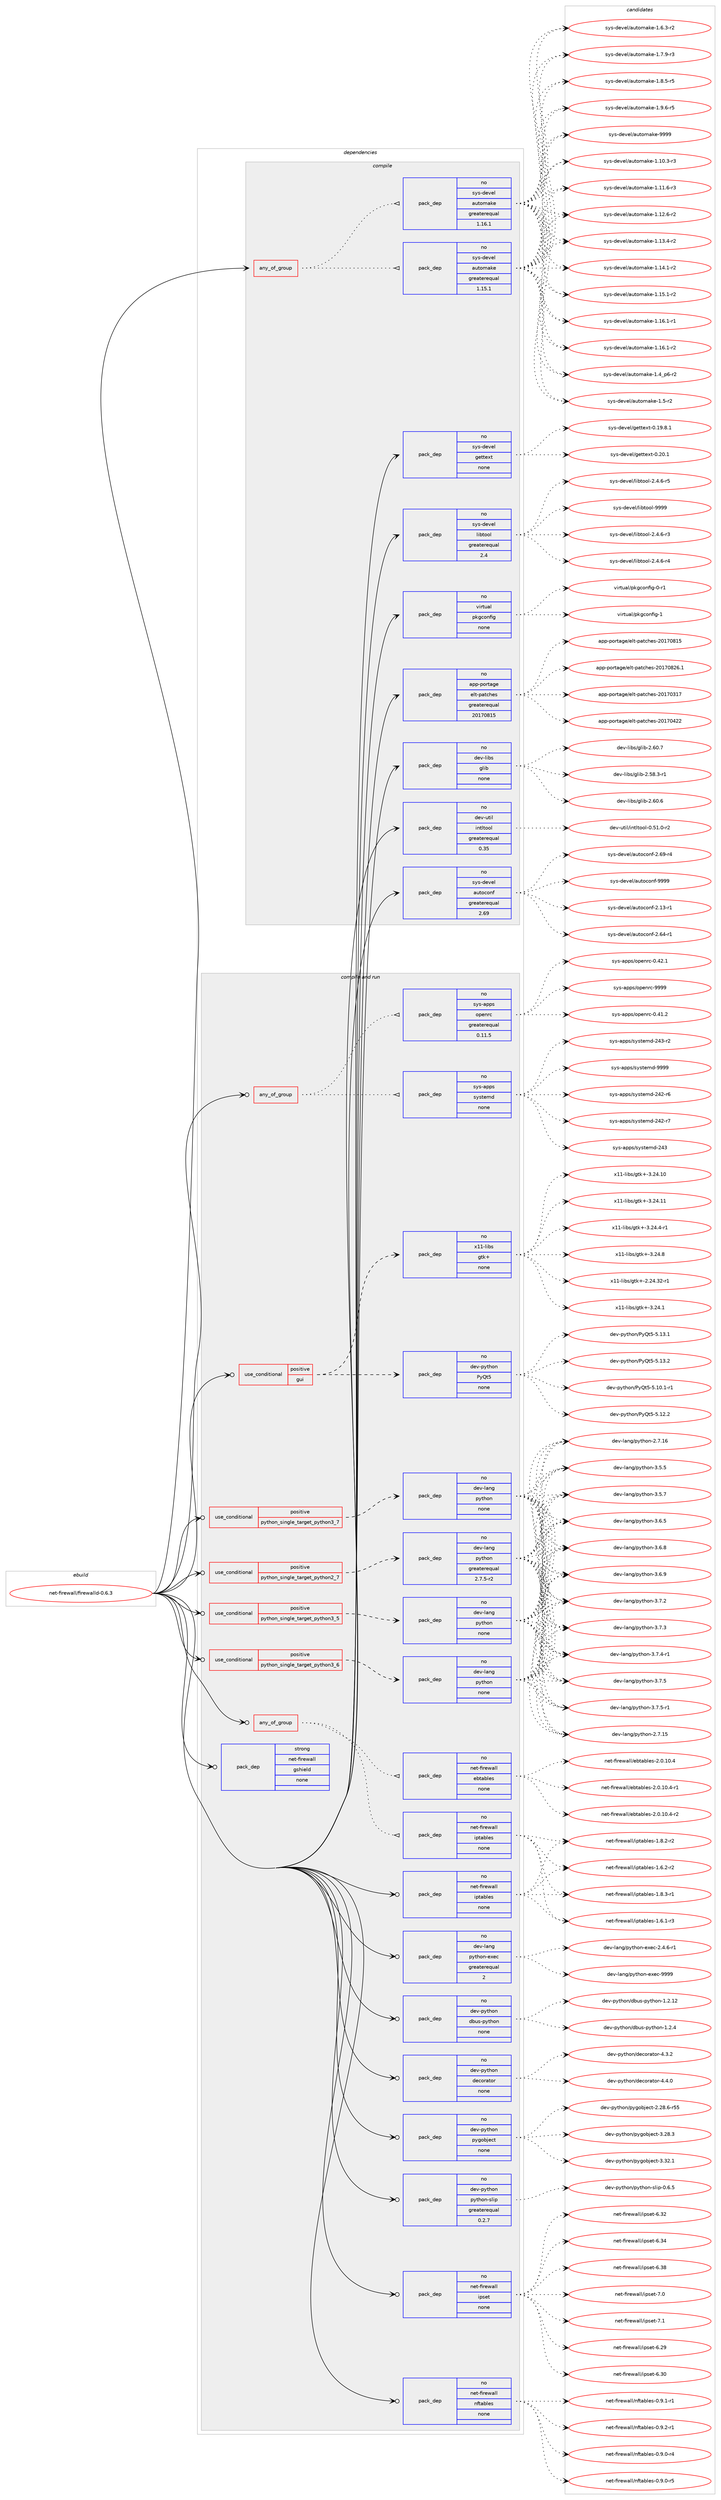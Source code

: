 digraph prolog {

# *************
# Graph options
# *************

newrank=true;
concentrate=true;
compound=true;
graph [rankdir=LR,fontname=Helvetica,fontsize=10,ranksep=1.5];#, ranksep=2.5, nodesep=0.2];
edge  [arrowhead=vee];
node  [fontname=Helvetica,fontsize=10];

# **********
# The ebuild
# **********

subgraph cluster_leftcol {
color=gray;
rank=same;
label=<<i>ebuild</i>>;
id [label="net-firewall/firewalld-0.6.3", color=red, width=4, href="../net-firewall/firewalld-0.6.3.svg"];
}

# ****************
# The dependencies
# ****************

subgraph cluster_midcol {
color=gray;
label=<<i>dependencies</i>>;
subgraph cluster_compile {
fillcolor="#eeeeee";
style=filled;
label=<<i>compile</i>>;
subgraph any13870 {
dependency818907 [label=<<TABLE BORDER="0" CELLBORDER="1" CELLSPACING="0" CELLPADDING="4"><TR><TD CELLPADDING="10">any_of_group</TD></TR></TABLE>>, shape=none, color=red];subgraph pack605125 {
dependency818908 [label=<<TABLE BORDER="0" CELLBORDER="1" CELLSPACING="0" CELLPADDING="4" WIDTH="220"><TR><TD ROWSPAN="6" CELLPADDING="30">pack_dep</TD></TR><TR><TD WIDTH="110">no</TD></TR><TR><TD>sys-devel</TD></TR><TR><TD>automake</TD></TR><TR><TD>greaterequal</TD></TR><TR><TD>1.16.1</TD></TR></TABLE>>, shape=none, color=blue];
}
dependency818907:e -> dependency818908:w [weight=20,style="dotted",arrowhead="oinv"];
subgraph pack605126 {
dependency818909 [label=<<TABLE BORDER="0" CELLBORDER="1" CELLSPACING="0" CELLPADDING="4" WIDTH="220"><TR><TD ROWSPAN="6" CELLPADDING="30">pack_dep</TD></TR><TR><TD WIDTH="110">no</TD></TR><TR><TD>sys-devel</TD></TR><TR><TD>automake</TD></TR><TR><TD>greaterequal</TD></TR><TR><TD>1.15.1</TD></TR></TABLE>>, shape=none, color=blue];
}
dependency818907:e -> dependency818909:w [weight=20,style="dotted",arrowhead="oinv"];
}
id:e -> dependency818907:w [weight=20,style="solid",arrowhead="vee"];
subgraph pack605127 {
dependency818910 [label=<<TABLE BORDER="0" CELLBORDER="1" CELLSPACING="0" CELLPADDING="4" WIDTH="220"><TR><TD ROWSPAN="6" CELLPADDING="30">pack_dep</TD></TR><TR><TD WIDTH="110">no</TD></TR><TR><TD>app-portage</TD></TR><TR><TD>elt-patches</TD></TR><TR><TD>greaterequal</TD></TR><TR><TD>20170815</TD></TR></TABLE>>, shape=none, color=blue];
}
id:e -> dependency818910:w [weight=20,style="solid",arrowhead="vee"];
subgraph pack605128 {
dependency818911 [label=<<TABLE BORDER="0" CELLBORDER="1" CELLSPACING="0" CELLPADDING="4" WIDTH="220"><TR><TD ROWSPAN="6" CELLPADDING="30">pack_dep</TD></TR><TR><TD WIDTH="110">no</TD></TR><TR><TD>dev-libs</TD></TR><TR><TD>glib</TD></TR><TR><TD>none</TD></TR><TR><TD></TD></TR></TABLE>>, shape=none, color=blue];
}
id:e -> dependency818911:w [weight=20,style="solid",arrowhead="vee"];
subgraph pack605129 {
dependency818912 [label=<<TABLE BORDER="0" CELLBORDER="1" CELLSPACING="0" CELLPADDING="4" WIDTH="220"><TR><TD ROWSPAN="6" CELLPADDING="30">pack_dep</TD></TR><TR><TD WIDTH="110">no</TD></TR><TR><TD>dev-util</TD></TR><TR><TD>intltool</TD></TR><TR><TD>greaterequal</TD></TR><TR><TD>0.35</TD></TR></TABLE>>, shape=none, color=blue];
}
id:e -> dependency818912:w [weight=20,style="solid",arrowhead="vee"];
subgraph pack605130 {
dependency818913 [label=<<TABLE BORDER="0" CELLBORDER="1" CELLSPACING="0" CELLPADDING="4" WIDTH="220"><TR><TD ROWSPAN="6" CELLPADDING="30">pack_dep</TD></TR><TR><TD WIDTH="110">no</TD></TR><TR><TD>sys-devel</TD></TR><TR><TD>autoconf</TD></TR><TR><TD>greaterequal</TD></TR><TR><TD>2.69</TD></TR></TABLE>>, shape=none, color=blue];
}
id:e -> dependency818913:w [weight=20,style="solid",arrowhead="vee"];
subgraph pack605131 {
dependency818914 [label=<<TABLE BORDER="0" CELLBORDER="1" CELLSPACING="0" CELLPADDING="4" WIDTH="220"><TR><TD ROWSPAN="6" CELLPADDING="30">pack_dep</TD></TR><TR><TD WIDTH="110">no</TD></TR><TR><TD>sys-devel</TD></TR><TR><TD>gettext</TD></TR><TR><TD>none</TD></TR><TR><TD></TD></TR></TABLE>>, shape=none, color=blue];
}
id:e -> dependency818914:w [weight=20,style="solid",arrowhead="vee"];
subgraph pack605132 {
dependency818915 [label=<<TABLE BORDER="0" CELLBORDER="1" CELLSPACING="0" CELLPADDING="4" WIDTH="220"><TR><TD ROWSPAN="6" CELLPADDING="30">pack_dep</TD></TR><TR><TD WIDTH="110">no</TD></TR><TR><TD>sys-devel</TD></TR><TR><TD>libtool</TD></TR><TR><TD>greaterequal</TD></TR><TR><TD>2.4</TD></TR></TABLE>>, shape=none, color=blue];
}
id:e -> dependency818915:w [weight=20,style="solid",arrowhead="vee"];
subgraph pack605133 {
dependency818916 [label=<<TABLE BORDER="0" CELLBORDER="1" CELLSPACING="0" CELLPADDING="4" WIDTH="220"><TR><TD ROWSPAN="6" CELLPADDING="30">pack_dep</TD></TR><TR><TD WIDTH="110">no</TD></TR><TR><TD>virtual</TD></TR><TR><TD>pkgconfig</TD></TR><TR><TD>none</TD></TR><TR><TD></TD></TR></TABLE>>, shape=none, color=blue];
}
id:e -> dependency818916:w [weight=20,style="solid",arrowhead="vee"];
}
subgraph cluster_compileandrun {
fillcolor="#eeeeee";
style=filled;
label=<<i>compile and run</i>>;
subgraph any13871 {
dependency818917 [label=<<TABLE BORDER="0" CELLBORDER="1" CELLSPACING="0" CELLPADDING="4"><TR><TD CELLPADDING="10">any_of_group</TD></TR></TABLE>>, shape=none, color=red];subgraph pack605134 {
dependency818918 [label=<<TABLE BORDER="0" CELLBORDER="1" CELLSPACING="0" CELLPADDING="4" WIDTH="220"><TR><TD ROWSPAN="6" CELLPADDING="30">pack_dep</TD></TR><TR><TD WIDTH="110">no</TD></TR><TR><TD>net-firewall</TD></TR><TR><TD>ebtables</TD></TR><TR><TD>none</TD></TR><TR><TD></TD></TR></TABLE>>, shape=none, color=blue];
}
dependency818917:e -> dependency818918:w [weight=20,style="dotted",arrowhead="oinv"];
subgraph pack605135 {
dependency818919 [label=<<TABLE BORDER="0" CELLBORDER="1" CELLSPACING="0" CELLPADDING="4" WIDTH="220"><TR><TD ROWSPAN="6" CELLPADDING="30">pack_dep</TD></TR><TR><TD WIDTH="110">no</TD></TR><TR><TD>net-firewall</TD></TR><TR><TD>iptables</TD></TR><TR><TD>none</TD></TR><TR><TD></TD></TR></TABLE>>, shape=none, color=blue];
}
dependency818917:e -> dependency818919:w [weight=20,style="dotted",arrowhead="oinv"];
}
id:e -> dependency818917:w [weight=20,style="solid",arrowhead="odotvee"];
subgraph any13872 {
dependency818920 [label=<<TABLE BORDER="0" CELLBORDER="1" CELLSPACING="0" CELLPADDING="4"><TR><TD CELLPADDING="10">any_of_group</TD></TR></TABLE>>, shape=none, color=red];subgraph pack605136 {
dependency818921 [label=<<TABLE BORDER="0" CELLBORDER="1" CELLSPACING="0" CELLPADDING="4" WIDTH="220"><TR><TD ROWSPAN="6" CELLPADDING="30">pack_dep</TD></TR><TR><TD WIDTH="110">no</TD></TR><TR><TD>sys-apps</TD></TR><TR><TD>openrc</TD></TR><TR><TD>greaterequal</TD></TR><TR><TD>0.11.5</TD></TR></TABLE>>, shape=none, color=blue];
}
dependency818920:e -> dependency818921:w [weight=20,style="dotted",arrowhead="oinv"];
subgraph pack605137 {
dependency818922 [label=<<TABLE BORDER="0" CELLBORDER="1" CELLSPACING="0" CELLPADDING="4" WIDTH="220"><TR><TD ROWSPAN="6" CELLPADDING="30">pack_dep</TD></TR><TR><TD WIDTH="110">no</TD></TR><TR><TD>sys-apps</TD></TR><TR><TD>systemd</TD></TR><TR><TD>none</TD></TR><TR><TD></TD></TR></TABLE>>, shape=none, color=blue];
}
dependency818920:e -> dependency818922:w [weight=20,style="dotted",arrowhead="oinv"];
}
id:e -> dependency818920:w [weight=20,style="solid",arrowhead="odotvee"];
subgraph cond199461 {
dependency818923 [label=<<TABLE BORDER="0" CELLBORDER="1" CELLSPACING="0" CELLPADDING="4"><TR><TD ROWSPAN="3" CELLPADDING="10">use_conditional</TD></TR><TR><TD>positive</TD></TR><TR><TD>gui</TD></TR></TABLE>>, shape=none, color=red];
subgraph pack605138 {
dependency818924 [label=<<TABLE BORDER="0" CELLBORDER="1" CELLSPACING="0" CELLPADDING="4" WIDTH="220"><TR><TD ROWSPAN="6" CELLPADDING="30">pack_dep</TD></TR><TR><TD WIDTH="110">no</TD></TR><TR><TD>x11-libs</TD></TR><TR><TD>gtk+</TD></TR><TR><TD>none</TD></TR><TR><TD></TD></TR></TABLE>>, shape=none, color=blue];
}
dependency818923:e -> dependency818924:w [weight=20,style="dashed",arrowhead="vee"];
subgraph pack605139 {
dependency818925 [label=<<TABLE BORDER="0" CELLBORDER="1" CELLSPACING="0" CELLPADDING="4" WIDTH="220"><TR><TD ROWSPAN="6" CELLPADDING="30">pack_dep</TD></TR><TR><TD WIDTH="110">no</TD></TR><TR><TD>dev-python</TD></TR><TR><TD>PyQt5</TD></TR><TR><TD>none</TD></TR><TR><TD></TD></TR></TABLE>>, shape=none, color=blue];
}
dependency818923:e -> dependency818925:w [weight=20,style="dashed",arrowhead="vee"];
}
id:e -> dependency818923:w [weight=20,style="solid",arrowhead="odotvee"];
subgraph cond199462 {
dependency818926 [label=<<TABLE BORDER="0" CELLBORDER="1" CELLSPACING="0" CELLPADDING="4"><TR><TD ROWSPAN="3" CELLPADDING="10">use_conditional</TD></TR><TR><TD>positive</TD></TR><TR><TD>python_single_target_python2_7</TD></TR></TABLE>>, shape=none, color=red];
subgraph pack605140 {
dependency818927 [label=<<TABLE BORDER="0" CELLBORDER="1" CELLSPACING="0" CELLPADDING="4" WIDTH="220"><TR><TD ROWSPAN="6" CELLPADDING="30">pack_dep</TD></TR><TR><TD WIDTH="110">no</TD></TR><TR><TD>dev-lang</TD></TR><TR><TD>python</TD></TR><TR><TD>greaterequal</TD></TR><TR><TD>2.7.5-r2</TD></TR></TABLE>>, shape=none, color=blue];
}
dependency818926:e -> dependency818927:w [weight=20,style="dashed",arrowhead="vee"];
}
id:e -> dependency818926:w [weight=20,style="solid",arrowhead="odotvee"];
subgraph cond199463 {
dependency818928 [label=<<TABLE BORDER="0" CELLBORDER="1" CELLSPACING="0" CELLPADDING="4"><TR><TD ROWSPAN="3" CELLPADDING="10">use_conditional</TD></TR><TR><TD>positive</TD></TR><TR><TD>python_single_target_python3_5</TD></TR></TABLE>>, shape=none, color=red];
subgraph pack605141 {
dependency818929 [label=<<TABLE BORDER="0" CELLBORDER="1" CELLSPACING="0" CELLPADDING="4" WIDTH="220"><TR><TD ROWSPAN="6" CELLPADDING="30">pack_dep</TD></TR><TR><TD WIDTH="110">no</TD></TR><TR><TD>dev-lang</TD></TR><TR><TD>python</TD></TR><TR><TD>none</TD></TR><TR><TD></TD></TR></TABLE>>, shape=none, color=blue];
}
dependency818928:e -> dependency818929:w [weight=20,style="dashed",arrowhead="vee"];
}
id:e -> dependency818928:w [weight=20,style="solid",arrowhead="odotvee"];
subgraph cond199464 {
dependency818930 [label=<<TABLE BORDER="0" CELLBORDER="1" CELLSPACING="0" CELLPADDING="4"><TR><TD ROWSPAN="3" CELLPADDING="10">use_conditional</TD></TR><TR><TD>positive</TD></TR><TR><TD>python_single_target_python3_6</TD></TR></TABLE>>, shape=none, color=red];
subgraph pack605142 {
dependency818931 [label=<<TABLE BORDER="0" CELLBORDER="1" CELLSPACING="0" CELLPADDING="4" WIDTH="220"><TR><TD ROWSPAN="6" CELLPADDING="30">pack_dep</TD></TR><TR><TD WIDTH="110">no</TD></TR><TR><TD>dev-lang</TD></TR><TR><TD>python</TD></TR><TR><TD>none</TD></TR><TR><TD></TD></TR></TABLE>>, shape=none, color=blue];
}
dependency818930:e -> dependency818931:w [weight=20,style="dashed",arrowhead="vee"];
}
id:e -> dependency818930:w [weight=20,style="solid",arrowhead="odotvee"];
subgraph cond199465 {
dependency818932 [label=<<TABLE BORDER="0" CELLBORDER="1" CELLSPACING="0" CELLPADDING="4"><TR><TD ROWSPAN="3" CELLPADDING="10">use_conditional</TD></TR><TR><TD>positive</TD></TR><TR><TD>python_single_target_python3_7</TD></TR></TABLE>>, shape=none, color=red];
subgraph pack605143 {
dependency818933 [label=<<TABLE BORDER="0" CELLBORDER="1" CELLSPACING="0" CELLPADDING="4" WIDTH="220"><TR><TD ROWSPAN="6" CELLPADDING="30">pack_dep</TD></TR><TR><TD WIDTH="110">no</TD></TR><TR><TD>dev-lang</TD></TR><TR><TD>python</TD></TR><TR><TD>none</TD></TR><TR><TD></TD></TR></TABLE>>, shape=none, color=blue];
}
dependency818932:e -> dependency818933:w [weight=20,style="dashed",arrowhead="vee"];
}
id:e -> dependency818932:w [weight=20,style="solid",arrowhead="odotvee"];
subgraph pack605144 {
dependency818934 [label=<<TABLE BORDER="0" CELLBORDER="1" CELLSPACING="0" CELLPADDING="4" WIDTH="220"><TR><TD ROWSPAN="6" CELLPADDING="30">pack_dep</TD></TR><TR><TD WIDTH="110">no</TD></TR><TR><TD>dev-lang</TD></TR><TR><TD>python-exec</TD></TR><TR><TD>greaterequal</TD></TR><TR><TD>2</TD></TR></TABLE>>, shape=none, color=blue];
}
id:e -> dependency818934:w [weight=20,style="solid",arrowhead="odotvee"];
subgraph pack605145 {
dependency818935 [label=<<TABLE BORDER="0" CELLBORDER="1" CELLSPACING="0" CELLPADDING="4" WIDTH="220"><TR><TD ROWSPAN="6" CELLPADDING="30">pack_dep</TD></TR><TR><TD WIDTH="110">no</TD></TR><TR><TD>dev-python</TD></TR><TR><TD>dbus-python</TD></TR><TR><TD>none</TD></TR><TR><TD></TD></TR></TABLE>>, shape=none, color=blue];
}
id:e -> dependency818935:w [weight=20,style="solid",arrowhead="odotvee"];
subgraph pack605146 {
dependency818936 [label=<<TABLE BORDER="0" CELLBORDER="1" CELLSPACING="0" CELLPADDING="4" WIDTH="220"><TR><TD ROWSPAN="6" CELLPADDING="30">pack_dep</TD></TR><TR><TD WIDTH="110">no</TD></TR><TR><TD>dev-python</TD></TR><TR><TD>decorator</TD></TR><TR><TD>none</TD></TR><TR><TD></TD></TR></TABLE>>, shape=none, color=blue];
}
id:e -> dependency818936:w [weight=20,style="solid",arrowhead="odotvee"];
subgraph pack605147 {
dependency818937 [label=<<TABLE BORDER="0" CELLBORDER="1" CELLSPACING="0" CELLPADDING="4" WIDTH="220"><TR><TD ROWSPAN="6" CELLPADDING="30">pack_dep</TD></TR><TR><TD WIDTH="110">no</TD></TR><TR><TD>dev-python</TD></TR><TR><TD>pygobject</TD></TR><TR><TD>none</TD></TR><TR><TD></TD></TR></TABLE>>, shape=none, color=blue];
}
id:e -> dependency818937:w [weight=20,style="solid",arrowhead="odotvee"];
subgraph pack605148 {
dependency818938 [label=<<TABLE BORDER="0" CELLBORDER="1" CELLSPACING="0" CELLPADDING="4" WIDTH="220"><TR><TD ROWSPAN="6" CELLPADDING="30">pack_dep</TD></TR><TR><TD WIDTH="110">no</TD></TR><TR><TD>dev-python</TD></TR><TR><TD>python-slip</TD></TR><TR><TD>greaterequal</TD></TR><TR><TD>0.2.7</TD></TR></TABLE>>, shape=none, color=blue];
}
id:e -> dependency818938:w [weight=20,style="solid",arrowhead="odotvee"];
subgraph pack605149 {
dependency818939 [label=<<TABLE BORDER="0" CELLBORDER="1" CELLSPACING="0" CELLPADDING="4" WIDTH="220"><TR><TD ROWSPAN="6" CELLPADDING="30">pack_dep</TD></TR><TR><TD WIDTH="110">no</TD></TR><TR><TD>net-firewall</TD></TR><TR><TD>ipset</TD></TR><TR><TD>none</TD></TR><TR><TD></TD></TR></TABLE>>, shape=none, color=blue];
}
id:e -> dependency818939:w [weight=20,style="solid",arrowhead="odotvee"];
subgraph pack605150 {
dependency818940 [label=<<TABLE BORDER="0" CELLBORDER="1" CELLSPACING="0" CELLPADDING="4" WIDTH="220"><TR><TD ROWSPAN="6" CELLPADDING="30">pack_dep</TD></TR><TR><TD WIDTH="110">no</TD></TR><TR><TD>net-firewall</TD></TR><TR><TD>iptables</TD></TR><TR><TD>none</TD></TR><TR><TD></TD></TR></TABLE>>, shape=none, color=blue];
}
id:e -> dependency818940:w [weight=20,style="solid",arrowhead="odotvee"];
subgraph pack605151 {
dependency818941 [label=<<TABLE BORDER="0" CELLBORDER="1" CELLSPACING="0" CELLPADDING="4" WIDTH="220"><TR><TD ROWSPAN="6" CELLPADDING="30">pack_dep</TD></TR><TR><TD WIDTH="110">no</TD></TR><TR><TD>net-firewall</TD></TR><TR><TD>nftables</TD></TR><TR><TD>none</TD></TR><TR><TD></TD></TR></TABLE>>, shape=none, color=blue];
}
id:e -> dependency818941:w [weight=20,style="solid",arrowhead="odotvee"];
subgraph pack605152 {
dependency818942 [label=<<TABLE BORDER="0" CELLBORDER="1" CELLSPACING="0" CELLPADDING="4" WIDTH="220"><TR><TD ROWSPAN="6" CELLPADDING="30">pack_dep</TD></TR><TR><TD WIDTH="110">strong</TD></TR><TR><TD>net-firewall</TD></TR><TR><TD>gshield</TD></TR><TR><TD>none</TD></TR><TR><TD></TD></TR></TABLE>>, shape=none, color=blue];
}
id:e -> dependency818942:w [weight=20,style="solid",arrowhead="odotvee"];
}
subgraph cluster_run {
fillcolor="#eeeeee";
style=filled;
label=<<i>run</i>>;
}
}

# **************
# The candidates
# **************

subgraph cluster_choices {
rank=same;
color=gray;
label=<<i>candidates</i>>;

subgraph choice605125 {
color=black;
nodesep=1;
choice11512111545100101118101108479711711611110997107101454946494846514511451 [label="sys-devel/automake-1.10.3-r3", color=red, width=4,href="../sys-devel/automake-1.10.3-r3.svg"];
choice11512111545100101118101108479711711611110997107101454946494946544511451 [label="sys-devel/automake-1.11.6-r3", color=red, width=4,href="../sys-devel/automake-1.11.6-r3.svg"];
choice11512111545100101118101108479711711611110997107101454946495046544511450 [label="sys-devel/automake-1.12.6-r2", color=red, width=4,href="../sys-devel/automake-1.12.6-r2.svg"];
choice11512111545100101118101108479711711611110997107101454946495146524511450 [label="sys-devel/automake-1.13.4-r2", color=red, width=4,href="../sys-devel/automake-1.13.4-r2.svg"];
choice11512111545100101118101108479711711611110997107101454946495246494511450 [label="sys-devel/automake-1.14.1-r2", color=red, width=4,href="../sys-devel/automake-1.14.1-r2.svg"];
choice11512111545100101118101108479711711611110997107101454946495346494511450 [label="sys-devel/automake-1.15.1-r2", color=red, width=4,href="../sys-devel/automake-1.15.1-r2.svg"];
choice11512111545100101118101108479711711611110997107101454946495446494511449 [label="sys-devel/automake-1.16.1-r1", color=red, width=4,href="../sys-devel/automake-1.16.1-r1.svg"];
choice11512111545100101118101108479711711611110997107101454946495446494511450 [label="sys-devel/automake-1.16.1-r2", color=red, width=4,href="../sys-devel/automake-1.16.1-r2.svg"];
choice115121115451001011181011084797117116111109971071014549465295112544511450 [label="sys-devel/automake-1.4_p6-r2", color=red, width=4,href="../sys-devel/automake-1.4_p6-r2.svg"];
choice11512111545100101118101108479711711611110997107101454946534511450 [label="sys-devel/automake-1.5-r2", color=red, width=4,href="../sys-devel/automake-1.5-r2.svg"];
choice115121115451001011181011084797117116111109971071014549465446514511450 [label="sys-devel/automake-1.6.3-r2", color=red, width=4,href="../sys-devel/automake-1.6.3-r2.svg"];
choice115121115451001011181011084797117116111109971071014549465546574511451 [label="sys-devel/automake-1.7.9-r3", color=red, width=4,href="../sys-devel/automake-1.7.9-r3.svg"];
choice115121115451001011181011084797117116111109971071014549465646534511453 [label="sys-devel/automake-1.8.5-r5", color=red, width=4,href="../sys-devel/automake-1.8.5-r5.svg"];
choice115121115451001011181011084797117116111109971071014549465746544511453 [label="sys-devel/automake-1.9.6-r5", color=red, width=4,href="../sys-devel/automake-1.9.6-r5.svg"];
choice115121115451001011181011084797117116111109971071014557575757 [label="sys-devel/automake-9999", color=red, width=4,href="../sys-devel/automake-9999.svg"];
dependency818908:e -> choice11512111545100101118101108479711711611110997107101454946494846514511451:w [style=dotted,weight="100"];
dependency818908:e -> choice11512111545100101118101108479711711611110997107101454946494946544511451:w [style=dotted,weight="100"];
dependency818908:e -> choice11512111545100101118101108479711711611110997107101454946495046544511450:w [style=dotted,weight="100"];
dependency818908:e -> choice11512111545100101118101108479711711611110997107101454946495146524511450:w [style=dotted,weight="100"];
dependency818908:e -> choice11512111545100101118101108479711711611110997107101454946495246494511450:w [style=dotted,weight="100"];
dependency818908:e -> choice11512111545100101118101108479711711611110997107101454946495346494511450:w [style=dotted,weight="100"];
dependency818908:e -> choice11512111545100101118101108479711711611110997107101454946495446494511449:w [style=dotted,weight="100"];
dependency818908:e -> choice11512111545100101118101108479711711611110997107101454946495446494511450:w [style=dotted,weight="100"];
dependency818908:e -> choice115121115451001011181011084797117116111109971071014549465295112544511450:w [style=dotted,weight="100"];
dependency818908:e -> choice11512111545100101118101108479711711611110997107101454946534511450:w [style=dotted,weight="100"];
dependency818908:e -> choice115121115451001011181011084797117116111109971071014549465446514511450:w [style=dotted,weight="100"];
dependency818908:e -> choice115121115451001011181011084797117116111109971071014549465546574511451:w [style=dotted,weight="100"];
dependency818908:e -> choice115121115451001011181011084797117116111109971071014549465646534511453:w [style=dotted,weight="100"];
dependency818908:e -> choice115121115451001011181011084797117116111109971071014549465746544511453:w [style=dotted,weight="100"];
dependency818908:e -> choice115121115451001011181011084797117116111109971071014557575757:w [style=dotted,weight="100"];
}
subgraph choice605126 {
color=black;
nodesep=1;
choice11512111545100101118101108479711711611110997107101454946494846514511451 [label="sys-devel/automake-1.10.3-r3", color=red, width=4,href="../sys-devel/automake-1.10.3-r3.svg"];
choice11512111545100101118101108479711711611110997107101454946494946544511451 [label="sys-devel/automake-1.11.6-r3", color=red, width=4,href="../sys-devel/automake-1.11.6-r3.svg"];
choice11512111545100101118101108479711711611110997107101454946495046544511450 [label="sys-devel/automake-1.12.6-r2", color=red, width=4,href="../sys-devel/automake-1.12.6-r2.svg"];
choice11512111545100101118101108479711711611110997107101454946495146524511450 [label="sys-devel/automake-1.13.4-r2", color=red, width=4,href="../sys-devel/automake-1.13.4-r2.svg"];
choice11512111545100101118101108479711711611110997107101454946495246494511450 [label="sys-devel/automake-1.14.1-r2", color=red, width=4,href="../sys-devel/automake-1.14.1-r2.svg"];
choice11512111545100101118101108479711711611110997107101454946495346494511450 [label="sys-devel/automake-1.15.1-r2", color=red, width=4,href="../sys-devel/automake-1.15.1-r2.svg"];
choice11512111545100101118101108479711711611110997107101454946495446494511449 [label="sys-devel/automake-1.16.1-r1", color=red, width=4,href="../sys-devel/automake-1.16.1-r1.svg"];
choice11512111545100101118101108479711711611110997107101454946495446494511450 [label="sys-devel/automake-1.16.1-r2", color=red, width=4,href="../sys-devel/automake-1.16.1-r2.svg"];
choice115121115451001011181011084797117116111109971071014549465295112544511450 [label="sys-devel/automake-1.4_p6-r2", color=red, width=4,href="../sys-devel/automake-1.4_p6-r2.svg"];
choice11512111545100101118101108479711711611110997107101454946534511450 [label="sys-devel/automake-1.5-r2", color=red, width=4,href="../sys-devel/automake-1.5-r2.svg"];
choice115121115451001011181011084797117116111109971071014549465446514511450 [label="sys-devel/automake-1.6.3-r2", color=red, width=4,href="../sys-devel/automake-1.6.3-r2.svg"];
choice115121115451001011181011084797117116111109971071014549465546574511451 [label="sys-devel/automake-1.7.9-r3", color=red, width=4,href="../sys-devel/automake-1.7.9-r3.svg"];
choice115121115451001011181011084797117116111109971071014549465646534511453 [label="sys-devel/automake-1.8.5-r5", color=red, width=4,href="../sys-devel/automake-1.8.5-r5.svg"];
choice115121115451001011181011084797117116111109971071014549465746544511453 [label="sys-devel/automake-1.9.6-r5", color=red, width=4,href="../sys-devel/automake-1.9.6-r5.svg"];
choice115121115451001011181011084797117116111109971071014557575757 [label="sys-devel/automake-9999", color=red, width=4,href="../sys-devel/automake-9999.svg"];
dependency818909:e -> choice11512111545100101118101108479711711611110997107101454946494846514511451:w [style=dotted,weight="100"];
dependency818909:e -> choice11512111545100101118101108479711711611110997107101454946494946544511451:w [style=dotted,weight="100"];
dependency818909:e -> choice11512111545100101118101108479711711611110997107101454946495046544511450:w [style=dotted,weight="100"];
dependency818909:e -> choice11512111545100101118101108479711711611110997107101454946495146524511450:w [style=dotted,weight="100"];
dependency818909:e -> choice11512111545100101118101108479711711611110997107101454946495246494511450:w [style=dotted,weight="100"];
dependency818909:e -> choice11512111545100101118101108479711711611110997107101454946495346494511450:w [style=dotted,weight="100"];
dependency818909:e -> choice11512111545100101118101108479711711611110997107101454946495446494511449:w [style=dotted,weight="100"];
dependency818909:e -> choice11512111545100101118101108479711711611110997107101454946495446494511450:w [style=dotted,weight="100"];
dependency818909:e -> choice115121115451001011181011084797117116111109971071014549465295112544511450:w [style=dotted,weight="100"];
dependency818909:e -> choice11512111545100101118101108479711711611110997107101454946534511450:w [style=dotted,weight="100"];
dependency818909:e -> choice115121115451001011181011084797117116111109971071014549465446514511450:w [style=dotted,weight="100"];
dependency818909:e -> choice115121115451001011181011084797117116111109971071014549465546574511451:w [style=dotted,weight="100"];
dependency818909:e -> choice115121115451001011181011084797117116111109971071014549465646534511453:w [style=dotted,weight="100"];
dependency818909:e -> choice115121115451001011181011084797117116111109971071014549465746544511453:w [style=dotted,weight="100"];
dependency818909:e -> choice115121115451001011181011084797117116111109971071014557575757:w [style=dotted,weight="100"];
}
subgraph choice605127 {
color=black;
nodesep=1;
choice97112112451121111141169710310147101108116451129711699104101115455048495548514955 [label="app-portage/elt-patches-20170317", color=red, width=4,href="../app-portage/elt-patches-20170317.svg"];
choice97112112451121111141169710310147101108116451129711699104101115455048495548525050 [label="app-portage/elt-patches-20170422", color=red, width=4,href="../app-portage/elt-patches-20170422.svg"];
choice97112112451121111141169710310147101108116451129711699104101115455048495548564953 [label="app-portage/elt-patches-20170815", color=red, width=4,href="../app-portage/elt-patches-20170815.svg"];
choice971121124511211111411697103101471011081164511297116991041011154550484955485650544649 [label="app-portage/elt-patches-20170826.1", color=red, width=4,href="../app-portage/elt-patches-20170826.1.svg"];
dependency818910:e -> choice97112112451121111141169710310147101108116451129711699104101115455048495548514955:w [style=dotted,weight="100"];
dependency818910:e -> choice97112112451121111141169710310147101108116451129711699104101115455048495548525050:w [style=dotted,weight="100"];
dependency818910:e -> choice97112112451121111141169710310147101108116451129711699104101115455048495548564953:w [style=dotted,weight="100"];
dependency818910:e -> choice971121124511211111411697103101471011081164511297116991041011154550484955485650544649:w [style=dotted,weight="100"];
}
subgraph choice605128 {
color=black;
nodesep=1;
choice10010111845108105981154710310810598455046535646514511449 [label="dev-libs/glib-2.58.3-r1", color=red, width=4,href="../dev-libs/glib-2.58.3-r1.svg"];
choice1001011184510810598115471031081059845504654484654 [label="dev-libs/glib-2.60.6", color=red, width=4,href="../dev-libs/glib-2.60.6.svg"];
choice1001011184510810598115471031081059845504654484655 [label="dev-libs/glib-2.60.7", color=red, width=4,href="../dev-libs/glib-2.60.7.svg"];
dependency818911:e -> choice10010111845108105981154710310810598455046535646514511449:w [style=dotted,weight="100"];
dependency818911:e -> choice1001011184510810598115471031081059845504654484654:w [style=dotted,weight="100"];
dependency818911:e -> choice1001011184510810598115471031081059845504654484655:w [style=dotted,weight="100"];
}
subgraph choice605129 {
color=black;
nodesep=1;
choice1001011184511711610510847105110116108116111111108454846534946484511450 [label="dev-util/intltool-0.51.0-r2", color=red, width=4,href="../dev-util/intltool-0.51.0-r2.svg"];
dependency818912:e -> choice1001011184511711610510847105110116108116111111108454846534946484511450:w [style=dotted,weight="100"];
}
subgraph choice605130 {
color=black;
nodesep=1;
choice1151211154510010111810110847971171161119911111010245504649514511449 [label="sys-devel/autoconf-2.13-r1", color=red, width=4,href="../sys-devel/autoconf-2.13-r1.svg"];
choice1151211154510010111810110847971171161119911111010245504654524511449 [label="sys-devel/autoconf-2.64-r1", color=red, width=4,href="../sys-devel/autoconf-2.64-r1.svg"];
choice1151211154510010111810110847971171161119911111010245504654574511452 [label="sys-devel/autoconf-2.69-r4", color=red, width=4,href="../sys-devel/autoconf-2.69-r4.svg"];
choice115121115451001011181011084797117116111991111101024557575757 [label="sys-devel/autoconf-9999", color=red, width=4,href="../sys-devel/autoconf-9999.svg"];
dependency818913:e -> choice1151211154510010111810110847971171161119911111010245504649514511449:w [style=dotted,weight="100"];
dependency818913:e -> choice1151211154510010111810110847971171161119911111010245504654524511449:w [style=dotted,weight="100"];
dependency818913:e -> choice1151211154510010111810110847971171161119911111010245504654574511452:w [style=dotted,weight="100"];
dependency818913:e -> choice115121115451001011181011084797117116111991111101024557575757:w [style=dotted,weight="100"];
}
subgraph choice605131 {
color=black;
nodesep=1;
choice1151211154510010111810110847103101116116101120116454846495746564649 [label="sys-devel/gettext-0.19.8.1", color=red, width=4,href="../sys-devel/gettext-0.19.8.1.svg"];
choice115121115451001011181011084710310111611610112011645484650484649 [label="sys-devel/gettext-0.20.1", color=red, width=4,href="../sys-devel/gettext-0.20.1.svg"];
dependency818914:e -> choice1151211154510010111810110847103101116116101120116454846495746564649:w [style=dotted,weight="100"];
dependency818914:e -> choice115121115451001011181011084710310111611610112011645484650484649:w [style=dotted,weight="100"];
}
subgraph choice605132 {
color=black;
nodesep=1;
choice1151211154510010111810110847108105981161111111084550465246544511451 [label="sys-devel/libtool-2.4.6-r3", color=red, width=4,href="../sys-devel/libtool-2.4.6-r3.svg"];
choice1151211154510010111810110847108105981161111111084550465246544511452 [label="sys-devel/libtool-2.4.6-r4", color=red, width=4,href="../sys-devel/libtool-2.4.6-r4.svg"];
choice1151211154510010111810110847108105981161111111084550465246544511453 [label="sys-devel/libtool-2.4.6-r5", color=red, width=4,href="../sys-devel/libtool-2.4.6-r5.svg"];
choice1151211154510010111810110847108105981161111111084557575757 [label="sys-devel/libtool-9999", color=red, width=4,href="../sys-devel/libtool-9999.svg"];
dependency818915:e -> choice1151211154510010111810110847108105981161111111084550465246544511451:w [style=dotted,weight="100"];
dependency818915:e -> choice1151211154510010111810110847108105981161111111084550465246544511452:w [style=dotted,weight="100"];
dependency818915:e -> choice1151211154510010111810110847108105981161111111084550465246544511453:w [style=dotted,weight="100"];
dependency818915:e -> choice1151211154510010111810110847108105981161111111084557575757:w [style=dotted,weight="100"];
}
subgraph choice605133 {
color=black;
nodesep=1;
choice11810511411611797108471121071039911111010210510345484511449 [label="virtual/pkgconfig-0-r1", color=red, width=4,href="../virtual/pkgconfig-0-r1.svg"];
choice1181051141161179710847112107103991111101021051034549 [label="virtual/pkgconfig-1", color=red, width=4,href="../virtual/pkgconfig-1.svg"];
dependency818916:e -> choice11810511411611797108471121071039911111010210510345484511449:w [style=dotted,weight="100"];
dependency818916:e -> choice1181051141161179710847112107103991111101021051034549:w [style=dotted,weight="100"];
}
subgraph choice605134 {
color=black;
nodesep=1;
choice110101116451021051141011199710810847101981169798108101115455046484649484652 [label="net-firewall/ebtables-2.0.10.4", color=red, width=4,href="../net-firewall/ebtables-2.0.10.4.svg"];
choice1101011164510210511410111997108108471019811697981081011154550464846494846524511449 [label="net-firewall/ebtables-2.0.10.4-r1", color=red, width=4,href="../net-firewall/ebtables-2.0.10.4-r1.svg"];
choice1101011164510210511410111997108108471019811697981081011154550464846494846524511450 [label="net-firewall/ebtables-2.0.10.4-r2", color=red, width=4,href="../net-firewall/ebtables-2.0.10.4-r2.svg"];
dependency818918:e -> choice110101116451021051141011199710810847101981169798108101115455046484649484652:w [style=dotted,weight="100"];
dependency818918:e -> choice1101011164510210511410111997108108471019811697981081011154550464846494846524511449:w [style=dotted,weight="100"];
dependency818918:e -> choice1101011164510210511410111997108108471019811697981081011154550464846494846524511450:w [style=dotted,weight="100"];
}
subgraph choice605135 {
color=black;
nodesep=1;
choice11010111645102105114101119971081084710511211697981081011154549465446494511451 [label="net-firewall/iptables-1.6.1-r3", color=red, width=4,href="../net-firewall/iptables-1.6.1-r3.svg"];
choice11010111645102105114101119971081084710511211697981081011154549465446504511450 [label="net-firewall/iptables-1.6.2-r2", color=red, width=4,href="../net-firewall/iptables-1.6.2-r2.svg"];
choice11010111645102105114101119971081084710511211697981081011154549465646504511450 [label="net-firewall/iptables-1.8.2-r2", color=red, width=4,href="../net-firewall/iptables-1.8.2-r2.svg"];
choice11010111645102105114101119971081084710511211697981081011154549465646514511449 [label="net-firewall/iptables-1.8.3-r1", color=red, width=4,href="../net-firewall/iptables-1.8.3-r1.svg"];
dependency818919:e -> choice11010111645102105114101119971081084710511211697981081011154549465446494511451:w [style=dotted,weight="100"];
dependency818919:e -> choice11010111645102105114101119971081084710511211697981081011154549465446504511450:w [style=dotted,weight="100"];
dependency818919:e -> choice11010111645102105114101119971081084710511211697981081011154549465646504511450:w [style=dotted,weight="100"];
dependency818919:e -> choice11010111645102105114101119971081084710511211697981081011154549465646514511449:w [style=dotted,weight="100"];
}
subgraph choice605136 {
color=black;
nodesep=1;
choice1151211154597112112115471111121011101149945484652494650 [label="sys-apps/openrc-0.41.2", color=red, width=4,href="../sys-apps/openrc-0.41.2.svg"];
choice1151211154597112112115471111121011101149945484652504649 [label="sys-apps/openrc-0.42.1", color=red, width=4,href="../sys-apps/openrc-0.42.1.svg"];
choice115121115459711211211547111112101110114994557575757 [label="sys-apps/openrc-9999", color=red, width=4,href="../sys-apps/openrc-9999.svg"];
dependency818921:e -> choice1151211154597112112115471111121011101149945484652494650:w [style=dotted,weight="100"];
dependency818921:e -> choice1151211154597112112115471111121011101149945484652504649:w [style=dotted,weight="100"];
dependency818921:e -> choice115121115459711211211547111112101110114994557575757:w [style=dotted,weight="100"];
}
subgraph choice605137 {
color=black;
nodesep=1;
choice115121115459711211211547115121115116101109100455052504511454 [label="sys-apps/systemd-242-r6", color=red, width=4,href="../sys-apps/systemd-242-r6.svg"];
choice115121115459711211211547115121115116101109100455052504511455 [label="sys-apps/systemd-242-r7", color=red, width=4,href="../sys-apps/systemd-242-r7.svg"];
choice11512111545971121121154711512111511610110910045505251 [label="sys-apps/systemd-243", color=red, width=4,href="../sys-apps/systemd-243.svg"];
choice115121115459711211211547115121115116101109100455052514511450 [label="sys-apps/systemd-243-r2", color=red, width=4,href="../sys-apps/systemd-243-r2.svg"];
choice1151211154597112112115471151211151161011091004557575757 [label="sys-apps/systemd-9999", color=red, width=4,href="../sys-apps/systemd-9999.svg"];
dependency818922:e -> choice115121115459711211211547115121115116101109100455052504511454:w [style=dotted,weight="100"];
dependency818922:e -> choice115121115459711211211547115121115116101109100455052504511455:w [style=dotted,weight="100"];
dependency818922:e -> choice11512111545971121121154711512111511610110910045505251:w [style=dotted,weight="100"];
dependency818922:e -> choice115121115459711211211547115121115116101109100455052514511450:w [style=dotted,weight="100"];
dependency818922:e -> choice1151211154597112112115471151211151161011091004557575757:w [style=dotted,weight="100"];
}
subgraph choice605138 {
color=black;
nodesep=1;
choice12049494510810598115471031161074345504650524651504511449 [label="x11-libs/gtk+-2.24.32-r1", color=red, width=4,href="../x11-libs/gtk+-2.24.32-r1.svg"];
choice12049494510810598115471031161074345514650524649 [label="x11-libs/gtk+-3.24.1", color=red, width=4,href="../x11-libs/gtk+-3.24.1.svg"];
choice1204949451081059811547103116107434551465052464948 [label="x11-libs/gtk+-3.24.10", color=red, width=4,href="../x11-libs/gtk+-3.24.10.svg"];
choice1204949451081059811547103116107434551465052464949 [label="x11-libs/gtk+-3.24.11", color=red, width=4,href="../x11-libs/gtk+-3.24.11.svg"];
choice120494945108105981154710311610743455146505246524511449 [label="x11-libs/gtk+-3.24.4-r1", color=red, width=4,href="../x11-libs/gtk+-3.24.4-r1.svg"];
choice12049494510810598115471031161074345514650524656 [label="x11-libs/gtk+-3.24.8", color=red, width=4,href="../x11-libs/gtk+-3.24.8.svg"];
dependency818924:e -> choice12049494510810598115471031161074345504650524651504511449:w [style=dotted,weight="100"];
dependency818924:e -> choice12049494510810598115471031161074345514650524649:w [style=dotted,weight="100"];
dependency818924:e -> choice1204949451081059811547103116107434551465052464948:w [style=dotted,weight="100"];
dependency818924:e -> choice1204949451081059811547103116107434551465052464949:w [style=dotted,weight="100"];
dependency818924:e -> choice120494945108105981154710311610743455146505246524511449:w [style=dotted,weight="100"];
dependency818924:e -> choice12049494510810598115471031161074345514650524656:w [style=dotted,weight="100"];
}
subgraph choice605139 {
color=black;
nodesep=1;
choice1001011184511212111610411111047801218111653455346494846494511449 [label="dev-python/PyQt5-5.10.1-r1", color=red, width=4,href="../dev-python/PyQt5-5.10.1-r1.svg"];
choice100101118451121211161041111104780121811165345534649504650 [label="dev-python/PyQt5-5.12.2", color=red, width=4,href="../dev-python/PyQt5-5.12.2.svg"];
choice100101118451121211161041111104780121811165345534649514649 [label="dev-python/PyQt5-5.13.1", color=red, width=4,href="../dev-python/PyQt5-5.13.1.svg"];
choice100101118451121211161041111104780121811165345534649514650 [label="dev-python/PyQt5-5.13.2", color=red, width=4,href="../dev-python/PyQt5-5.13.2.svg"];
dependency818925:e -> choice1001011184511212111610411111047801218111653455346494846494511449:w [style=dotted,weight="100"];
dependency818925:e -> choice100101118451121211161041111104780121811165345534649504650:w [style=dotted,weight="100"];
dependency818925:e -> choice100101118451121211161041111104780121811165345534649514649:w [style=dotted,weight="100"];
dependency818925:e -> choice100101118451121211161041111104780121811165345534649514650:w [style=dotted,weight="100"];
}
subgraph choice605140 {
color=black;
nodesep=1;
choice10010111845108971101034711212111610411111045504655464953 [label="dev-lang/python-2.7.15", color=red, width=4,href="../dev-lang/python-2.7.15.svg"];
choice10010111845108971101034711212111610411111045504655464954 [label="dev-lang/python-2.7.16", color=red, width=4,href="../dev-lang/python-2.7.16.svg"];
choice100101118451089711010347112121116104111110455146534653 [label="dev-lang/python-3.5.5", color=red, width=4,href="../dev-lang/python-3.5.5.svg"];
choice100101118451089711010347112121116104111110455146534655 [label="dev-lang/python-3.5.7", color=red, width=4,href="../dev-lang/python-3.5.7.svg"];
choice100101118451089711010347112121116104111110455146544653 [label="dev-lang/python-3.6.5", color=red, width=4,href="../dev-lang/python-3.6.5.svg"];
choice100101118451089711010347112121116104111110455146544656 [label="dev-lang/python-3.6.8", color=red, width=4,href="../dev-lang/python-3.6.8.svg"];
choice100101118451089711010347112121116104111110455146544657 [label="dev-lang/python-3.6.9", color=red, width=4,href="../dev-lang/python-3.6.9.svg"];
choice100101118451089711010347112121116104111110455146554650 [label="dev-lang/python-3.7.2", color=red, width=4,href="../dev-lang/python-3.7.2.svg"];
choice100101118451089711010347112121116104111110455146554651 [label="dev-lang/python-3.7.3", color=red, width=4,href="../dev-lang/python-3.7.3.svg"];
choice1001011184510897110103471121211161041111104551465546524511449 [label="dev-lang/python-3.7.4-r1", color=red, width=4,href="../dev-lang/python-3.7.4-r1.svg"];
choice100101118451089711010347112121116104111110455146554653 [label="dev-lang/python-3.7.5", color=red, width=4,href="../dev-lang/python-3.7.5.svg"];
choice1001011184510897110103471121211161041111104551465546534511449 [label="dev-lang/python-3.7.5-r1", color=red, width=4,href="../dev-lang/python-3.7.5-r1.svg"];
dependency818927:e -> choice10010111845108971101034711212111610411111045504655464953:w [style=dotted,weight="100"];
dependency818927:e -> choice10010111845108971101034711212111610411111045504655464954:w [style=dotted,weight="100"];
dependency818927:e -> choice100101118451089711010347112121116104111110455146534653:w [style=dotted,weight="100"];
dependency818927:e -> choice100101118451089711010347112121116104111110455146534655:w [style=dotted,weight="100"];
dependency818927:e -> choice100101118451089711010347112121116104111110455146544653:w [style=dotted,weight="100"];
dependency818927:e -> choice100101118451089711010347112121116104111110455146544656:w [style=dotted,weight="100"];
dependency818927:e -> choice100101118451089711010347112121116104111110455146544657:w [style=dotted,weight="100"];
dependency818927:e -> choice100101118451089711010347112121116104111110455146554650:w [style=dotted,weight="100"];
dependency818927:e -> choice100101118451089711010347112121116104111110455146554651:w [style=dotted,weight="100"];
dependency818927:e -> choice1001011184510897110103471121211161041111104551465546524511449:w [style=dotted,weight="100"];
dependency818927:e -> choice100101118451089711010347112121116104111110455146554653:w [style=dotted,weight="100"];
dependency818927:e -> choice1001011184510897110103471121211161041111104551465546534511449:w [style=dotted,weight="100"];
}
subgraph choice605141 {
color=black;
nodesep=1;
choice10010111845108971101034711212111610411111045504655464953 [label="dev-lang/python-2.7.15", color=red, width=4,href="../dev-lang/python-2.7.15.svg"];
choice10010111845108971101034711212111610411111045504655464954 [label="dev-lang/python-2.7.16", color=red, width=4,href="../dev-lang/python-2.7.16.svg"];
choice100101118451089711010347112121116104111110455146534653 [label="dev-lang/python-3.5.5", color=red, width=4,href="../dev-lang/python-3.5.5.svg"];
choice100101118451089711010347112121116104111110455146534655 [label="dev-lang/python-3.5.7", color=red, width=4,href="../dev-lang/python-3.5.7.svg"];
choice100101118451089711010347112121116104111110455146544653 [label="dev-lang/python-3.6.5", color=red, width=4,href="../dev-lang/python-3.6.5.svg"];
choice100101118451089711010347112121116104111110455146544656 [label="dev-lang/python-3.6.8", color=red, width=4,href="../dev-lang/python-3.6.8.svg"];
choice100101118451089711010347112121116104111110455146544657 [label="dev-lang/python-3.6.9", color=red, width=4,href="../dev-lang/python-3.6.9.svg"];
choice100101118451089711010347112121116104111110455146554650 [label="dev-lang/python-3.7.2", color=red, width=4,href="../dev-lang/python-3.7.2.svg"];
choice100101118451089711010347112121116104111110455146554651 [label="dev-lang/python-3.7.3", color=red, width=4,href="../dev-lang/python-3.7.3.svg"];
choice1001011184510897110103471121211161041111104551465546524511449 [label="dev-lang/python-3.7.4-r1", color=red, width=4,href="../dev-lang/python-3.7.4-r1.svg"];
choice100101118451089711010347112121116104111110455146554653 [label="dev-lang/python-3.7.5", color=red, width=4,href="../dev-lang/python-3.7.5.svg"];
choice1001011184510897110103471121211161041111104551465546534511449 [label="dev-lang/python-3.7.5-r1", color=red, width=4,href="../dev-lang/python-3.7.5-r1.svg"];
dependency818929:e -> choice10010111845108971101034711212111610411111045504655464953:w [style=dotted,weight="100"];
dependency818929:e -> choice10010111845108971101034711212111610411111045504655464954:w [style=dotted,weight="100"];
dependency818929:e -> choice100101118451089711010347112121116104111110455146534653:w [style=dotted,weight="100"];
dependency818929:e -> choice100101118451089711010347112121116104111110455146534655:w [style=dotted,weight="100"];
dependency818929:e -> choice100101118451089711010347112121116104111110455146544653:w [style=dotted,weight="100"];
dependency818929:e -> choice100101118451089711010347112121116104111110455146544656:w [style=dotted,weight="100"];
dependency818929:e -> choice100101118451089711010347112121116104111110455146544657:w [style=dotted,weight="100"];
dependency818929:e -> choice100101118451089711010347112121116104111110455146554650:w [style=dotted,weight="100"];
dependency818929:e -> choice100101118451089711010347112121116104111110455146554651:w [style=dotted,weight="100"];
dependency818929:e -> choice1001011184510897110103471121211161041111104551465546524511449:w [style=dotted,weight="100"];
dependency818929:e -> choice100101118451089711010347112121116104111110455146554653:w [style=dotted,weight="100"];
dependency818929:e -> choice1001011184510897110103471121211161041111104551465546534511449:w [style=dotted,weight="100"];
}
subgraph choice605142 {
color=black;
nodesep=1;
choice10010111845108971101034711212111610411111045504655464953 [label="dev-lang/python-2.7.15", color=red, width=4,href="../dev-lang/python-2.7.15.svg"];
choice10010111845108971101034711212111610411111045504655464954 [label="dev-lang/python-2.7.16", color=red, width=4,href="../dev-lang/python-2.7.16.svg"];
choice100101118451089711010347112121116104111110455146534653 [label="dev-lang/python-3.5.5", color=red, width=4,href="../dev-lang/python-3.5.5.svg"];
choice100101118451089711010347112121116104111110455146534655 [label="dev-lang/python-3.5.7", color=red, width=4,href="../dev-lang/python-3.5.7.svg"];
choice100101118451089711010347112121116104111110455146544653 [label="dev-lang/python-3.6.5", color=red, width=4,href="../dev-lang/python-3.6.5.svg"];
choice100101118451089711010347112121116104111110455146544656 [label="dev-lang/python-3.6.8", color=red, width=4,href="../dev-lang/python-3.6.8.svg"];
choice100101118451089711010347112121116104111110455146544657 [label="dev-lang/python-3.6.9", color=red, width=4,href="../dev-lang/python-3.6.9.svg"];
choice100101118451089711010347112121116104111110455146554650 [label="dev-lang/python-3.7.2", color=red, width=4,href="../dev-lang/python-3.7.2.svg"];
choice100101118451089711010347112121116104111110455146554651 [label="dev-lang/python-3.7.3", color=red, width=4,href="../dev-lang/python-3.7.3.svg"];
choice1001011184510897110103471121211161041111104551465546524511449 [label="dev-lang/python-3.7.4-r1", color=red, width=4,href="../dev-lang/python-3.7.4-r1.svg"];
choice100101118451089711010347112121116104111110455146554653 [label="dev-lang/python-3.7.5", color=red, width=4,href="../dev-lang/python-3.7.5.svg"];
choice1001011184510897110103471121211161041111104551465546534511449 [label="dev-lang/python-3.7.5-r1", color=red, width=4,href="../dev-lang/python-3.7.5-r1.svg"];
dependency818931:e -> choice10010111845108971101034711212111610411111045504655464953:w [style=dotted,weight="100"];
dependency818931:e -> choice10010111845108971101034711212111610411111045504655464954:w [style=dotted,weight="100"];
dependency818931:e -> choice100101118451089711010347112121116104111110455146534653:w [style=dotted,weight="100"];
dependency818931:e -> choice100101118451089711010347112121116104111110455146534655:w [style=dotted,weight="100"];
dependency818931:e -> choice100101118451089711010347112121116104111110455146544653:w [style=dotted,weight="100"];
dependency818931:e -> choice100101118451089711010347112121116104111110455146544656:w [style=dotted,weight="100"];
dependency818931:e -> choice100101118451089711010347112121116104111110455146544657:w [style=dotted,weight="100"];
dependency818931:e -> choice100101118451089711010347112121116104111110455146554650:w [style=dotted,weight="100"];
dependency818931:e -> choice100101118451089711010347112121116104111110455146554651:w [style=dotted,weight="100"];
dependency818931:e -> choice1001011184510897110103471121211161041111104551465546524511449:w [style=dotted,weight="100"];
dependency818931:e -> choice100101118451089711010347112121116104111110455146554653:w [style=dotted,weight="100"];
dependency818931:e -> choice1001011184510897110103471121211161041111104551465546534511449:w [style=dotted,weight="100"];
}
subgraph choice605143 {
color=black;
nodesep=1;
choice10010111845108971101034711212111610411111045504655464953 [label="dev-lang/python-2.7.15", color=red, width=4,href="../dev-lang/python-2.7.15.svg"];
choice10010111845108971101034711212111610411111045504655464954 [label="dev-lang/python-2.7.16", color=red, width=4,href="../dev-lang/python-2.7.16.svg"];
choice100101118451089711010347112121116104111110455146534653 [label="dev-lang/python-3.5.5", color=red, width=4,href="../dev-lang/python-3.5.5.svg"];
choice100101118451089711010347112121116104111110455146534655 [label="dev-lang/python-3.5.7", color=red, width=4,href="../dev-lang/python-3.5.7.svg"];
choice100101118451089711010347112121116104111110455146544653 [label="dev-lang/python-3.6.5", color=red, width=4,href="../dev-lang/python-3.6.5.svg"];
choice100101118451089711010347112121116104111110455146544656 [label="dev-lang/python-3.6.8", color=red, width=4,href="../dev-lang/python-3.6.8.svg"];
choice100101118451089711010347112121116104111110455146544657 [label="dev-lang/python-3.6.9", color=red, width=4,href="../dev-lang/python-3.6.9.svg"];
choice100101118451089711010347112121116104111110455146554650 [label="dev-lang/python-3.7.2", color=red, width=4,href="../dev-lang/python-3.7.2.svg"];
choice100101118451089711010347112121116104111110455146554651 [label="dev-lang/python-3.7.3", color=red, width=4,href="../dev-lang/python-3.7.3.svg"];
choice1001011184510897110103471121211161041111104551465546524511449 [label="dev-lang/python-3.7.4-r1", color=red, width=4,href="../dev-lang/python-3.7.4-r1.svg"];
choice100101118451089711010347112121116104111110455146554653 [label="dev-lang/python-3.7.5", color=red, width=4,href="../dev-lang/python-3.7.5.svg"];
choice1001011184510897110103471121211161041111104551465546534511449 [label="dev-lang/python-3.7.5-r1", color=red, width=4,href="../dev-lang/python-3.7.5-r1.svg"];
dependency818933:e -> choice10010111845108971101034711212111610411111045504655464953:w [style=dotted,weight="100"];
dependency818933:e -> choice10010111845108971101034711212111610411111045504655464954:w [style=dotted,weight="100"];
dependency818933:e -> choice100101118451089711010347112121116104111110455146534653:w [style=dotted,weight="100"];
dependency818933:e -> choice100101118451089711010347112121116104111110455146534655:w [style=dotted,weight="100"];
dependency818933:e -> choice100101118451089711010347112121116104111110455146544653:w [style=dotted,weight="100"];
dependency818933:e -> choice100101118451089711010347112121116104111110455146544656:w [style=dotted,weight="100"];
dependency818933:e -> choice100101118451089711010347112121116104111110455146544657:w [style=dotted,weight="100"];
dependency818933:e -> choice100101118451089711010347112121116104111110455146554650:w [style=dotted,weight="100"];
dependency818933:e -> choice100101118451089711010347112121116104111110455146554651:w [style=dotted,weight="100"];
dependency818933:e -> choice1001011184510897110103471121211161041111104551465546524511449:w [style=dotted,weight="100"];
dependency818933:e -> choice100101118451089711010347112121116104111110455146554653:w [style=dotted,weight="100"];
dependency818933:e -> choice1001011184510897110103471121211161041111104551465546534511449:w [style=dotted,weight="100"];
}
subgraph choice605144 {
color=black;
nodesep=1;
choice10010111845108971101034711212111610411111045101120101994550465246544511449 [label="dev-lang/python-exec-2.4.6-r1", color=red, width=4,href="../dev-lang/python-exec-2.4.6-r1.svg"];
choice10010111845108971101034711212111610411111045101120101994557575757 [label="dev-lang/python-exec-9999", color=red, width=4,href="../dev-lang/python-exec-9999.svg"];
dependency818934:e -> choice10010111845108971101034711212111610411111045101120101994550465246544511449:w [style=dotted,weight="100"];
dependency818934:e -> choice10010111845108971101034711212111610411111045101120101994557575757:w [style=dotted,weight="100"];
}
subgraph choice605145 {
color=black;
nodesep=1;
choice1001011184511212111610411111047100981171154511212111610411111045494650464950 [label="dev-python/dbus-python-1.2.12", color=red, width=4,href="../dev-python/dbus-python-1.2.12.svg"];
choice10010111845112121116104111110471009811711545112121116104111110454946504652 [label="dev-python/dbus-python-1.2.4", color=red, width=4,href="../dev-python/dbus-python-1.2.4.svg"];
dependency818935:e -> choice1001011184511212111610411111047100981171154511212111610411111045494650464950:w [style=dotted,weight="100"];
dependency818935:e -> choice10010111845112121116104111110471009811711545112121116104111110454946504652:w [style=dotted,weight="100"];
}
subgraph choice605146 {
color=black;
nodesep=1;
choice10010111845112121116104111110471001019911111497116111114455246514650 [label="dev-python/decorator-4.3.2", color=red, width=4,href="../dev-python/decorator-4.3.2.svg"];
choice10010111845112121116104111110471001019911111497116111114455246524648 [label="dev-python/decorator-4.4.0", color=red, width=4,href="../dev-python/decorator-4.4.0.svg"];
dependency818936:e -> choice10010111845112121116104111110471001019911111497116111114455246514650:w [style=dotted,weight="100"];
dependency818936:e -> choice10010111845112121116104111110471001019911111497116111114455246524648:w [style=dotted,weight="100"];
}
subgraph choice605147 {
color=black;
nodesep=1;
choice1001011184511212111610411111047112121103111981061019911645504650564654451145353 [label="dev-python/pygobject-2.28.6-r55", color=red, width=4,href="../dev-python/pygobject-2.28.6-r55.svg"];
choice1001011184511212111610411111047112121103111981061019911645514650564651 [label="dev-python/pygobject-3.28.3", color=red, width=4,href="../dev-python/pygobject-3.28.3.svg"];
choice1001011184511212111610411111047112121103111981061019911645514651504649 [label="dev-python/pygobject-3.32.1", color=red, width=4,href="../dev-python/pygobject-3.32.1.svg"];
dependency818937:e -> choice1001011184511212111610411111047112121103111981061019911645504650564654451145353:w [style=dotted,weight="100"];
dependency818937:e -> choice1001011184511212111610411111047112121103111981061019911645514650564651:w [style=dotted,weight="100"];
dependency818937:e -> choice1001011184511212111610411111047112121103111981061019911645514651504649:w [style=dotted,weight="100"];
}
subgraph choice605148 {
color=black;
nodesep=1;
choice100101118451121211161041111104711212111610411111045115108105112454846544653 [label="dev-python/python-slip-0.6.5", color=red, width=4,href="../dev-python/python-slip-0.6.5.svg"];
dependency818938:e -> choice100101118451121211161041111104711212111610411111045115108105112454846544653:w [style=dotted,weight="100"];
}
subgraph choice605149 {
color=black;
nodesep=1;
choice1101011164510210511410111997108108471051121151011164554465057 [label="net-firewall/ipset-6.29", color=red, width=4,href="../net-firewall/ipset-6.29.svg"];
choice1101011164510210511410111997108108471051121151011164554465148 [label="net-firewall/ipset-6.30", color=red, width=4,href="../net-firewall/ipset-6.30.svg"];
choice1101011164510210511410111997108108471051121151011164554465150 [label="net-firewall/ipset-6.32", color=red, width=4,href="../net-firewall/ipset-6.32.svg"];
choice1101011164510210511410111997108108471051121151011164554465152 [label="net-firewall/ipset-6.34", color=red, width=4,href="../net-firewall/ipset-6.34.svg"];
choice1101011164510210511410111997108108471051121151011164554465156 [label="net-firewall/ipset-6.38", color=red, width=4,href="../net-firewall/ipset-6.38.svg"];
choice11010111645102105114101119971081084710511211510111645554648 [label="net-firewall/ipset-7.0", color=red, width=4,href="../net-firewall/ipset-7.0.svg"];
choice11010111645102105114101119971081084710511211510111645554649 [label="net-firewall/ipset-7.1", color=red, width=4,href="../net-firewall/ipset-7.1.svg"];
dependency818939:e -> choice1101011164510210511410111997108108471051121151011164554465057:w [style=dotted,weight="100"];
dependency818939:e -> choice1101011164510210511410111997108108471051121151011164554465148:w [style=dotted,weight="100"];
dependency818939:e -> choice1101011164510210511410111997108108471051121151011164554465150:w [style=dotted,weight="100"];
dependency818939:e -> choice1101011164510210511410111997108108471051121151011164554465152:w [style=dotted,weight="100"];
dependency818939:e -> choice1101011164510210511410111997108108471051121151011164554465156:w [style=dotted,weight="100"];
dependency818939:e -> choice11010111645102105114101119971081084710511211510111645554648:w [style=dotted,weight="100"];
dependency818939:e -> choice11010111645102105114101119971081084710511211510111645554649:w [style=dotted,weight="100"];
}
subgraph choice605150 {
color=black;
nodesep=1;
choice11010111645102105114101119971081084710511211697981081011154549465446494511451 [label="net-firewall/iptables-1.6.1-r3", color=red, width=4,href="../net-firewall/iptables-1.6.1-r3.svg"];
choice11010111645102105114101119971081084710511211697981081011154549465446504511450 [label="net-firewall/iptables-1.6.2-r2", color=red, width=4,href="../net-firewall/iptables-1.6.2-r2.svg"];
choice11010111645102105114101119971081084710511211697981081011154549465646504511450 [label="net-firewall/iptables-1.8.2-r2", color=red, width=4,href="../net-firewall/iptables-1.8.2-r2.svg"];
choice11010111645102105114101119971081084710511211697981081011154549465646514511449 [label="net-firewall/iptables-1.8.3-r1", color=red, width=4,href="../net-firewall/iptables-1.8.3-r1.svg"];
dependency818940:e -> choice11010111645102105114101119971081084710511211697981081011154549465446494511451:w [style=dotted,weight="100"];
dependency818940:e -> choice11010111645102105114101119971081084710511211697981081011154549465446504511450:w [style=dotted,weight="100"];
dependency818940:e -> choice11010111645102105114101119971081084710511211697981081011154549465646504511450:w [style=dotted,weight="100"];
dependency818940:e -> choice11010111645102105114101119971081084710511211697981081011154549465646514511449:w [style=dotted,weight="100"];
}
subgraph choice605151 {
color=black;
nodesep=1;
choice11010111645102105114101119971081084711010211697981081011154548465746484511452 [label="net-firewall/nftables-0.9.0-r4", color=red, width=4,href="../net-firewall/nftables-0.9.0-r4.svg"];
choice11010111645102105114101119971081084711010211697981081011154548465746484511453 [label="net-firewall/nftables-0.9.0-r5", color=red, width=4,href="../net-firewall/nftables-0.9.0-r5.svg"];
choice11010111645102105114101119971081084711010211697981081011154548465746494511449 [label="net-firewall/nftables-0.9.1-r1", color=red, width=4,href="../net-firewall/nftables-0.9.1-r1.svg"];
choice11010111645102105114101119971081084711010211697981081011154548465746504511449 [label="net-firewall/nftables-0.9.2-r1", color=red, width=4,href="../net-firewall/nftables-0.9.2-r1.svg"];
dependency818941:e -> choice11010111645102105114101119971081084711010211697981081011154548465746484511452:w [style=dotted,weight="100"];
dependency818941:e -> choice11010111645102105114101119971081084711010211697981081011154548465746484511453:w [style=dotted,weight="100"];
dependency818941:e -> choice11010111645102105114101119971081084711010211697981081011154548465746494511449:w [style=dotted,weight="100"];
dependency818941:e -> choice11010111645102105114101119971081084711010211697981081011154548465746504511449:w [style=dotted,weight="100"];
}
subgraph choice605152 {
color=black;
nodesep=1;
}
}

}
